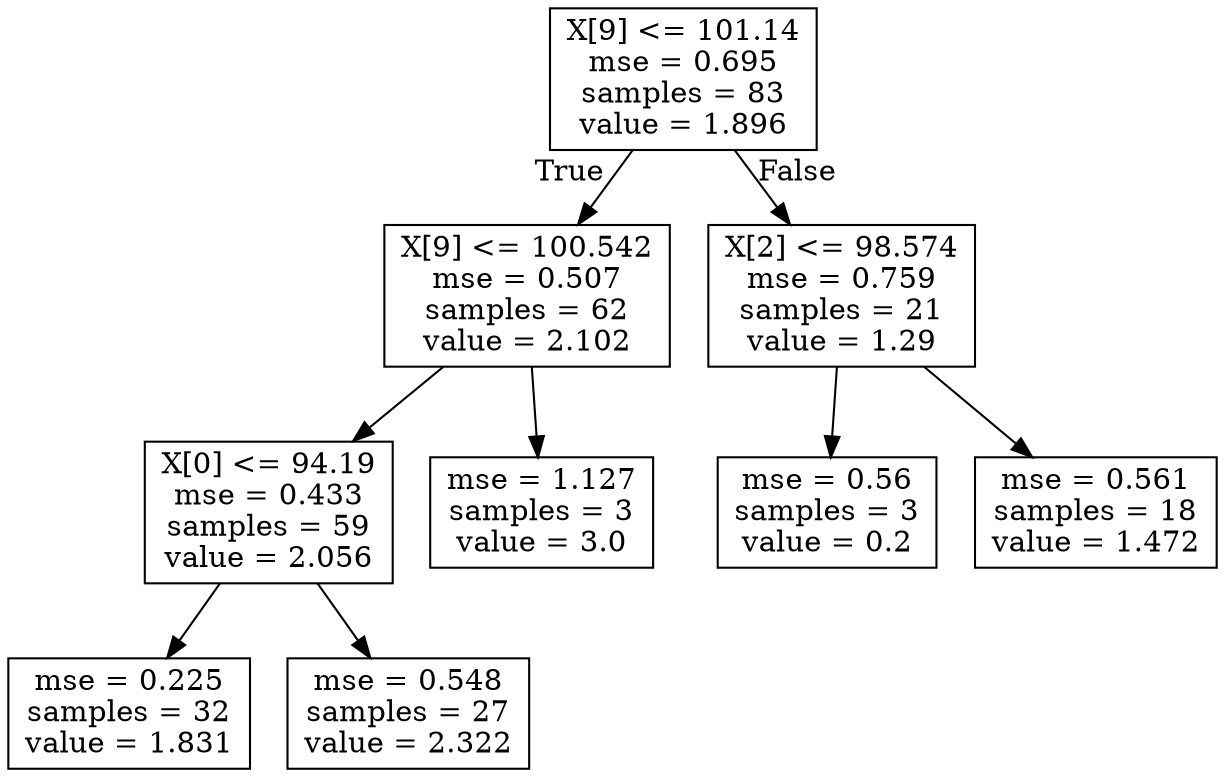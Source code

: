 digraph Tree {
node [shape=box] ;
0 [label="X[9] <= 101.14\nmse = 0.695\nsamples = 83\nvalue = 1.896"] ;
1 [label="X[9] <= 100.542\nmse = 0.507\nsamples = 62\nvalue = 2.102"] ;
0 -> 1 [labeldistance=2.5, labelangle=45, headlabel="True"] ;
5 [label="X[0] <= 94.19\nmse = 0.433\nsamples = 59\nvalue = 2.056"] ;
1 -> 5 ;
7 [label="mse = 0.225\nsamples = 32\nvalue = 1.831"] ;
5 -> 7 ;
8 [label="mse = 0.548\nsamples = 27\nvalue = 2.322"] ;
5 -> 8 ;
6 [label="mse = 1.127\nsamples = 3\nvalue = 3.0"] ;
1 -> 6 ;
2 [label="X[2] <= 98.574\nmse = 0.759\nsamples = 21\nvalue = 1.29"] ;
0 -> 2 [labeldistance=2.5, labelangle=-45, headlabel="False"] ;
3 [label="mse = 0.56\nsamples = 3\nvalue = 0.2"] ;
2 -> 3 ;
4 [label="mse = 0.561\nsamples = 18\nvalue = 1.472"] ;
2 -> 4 ;
}